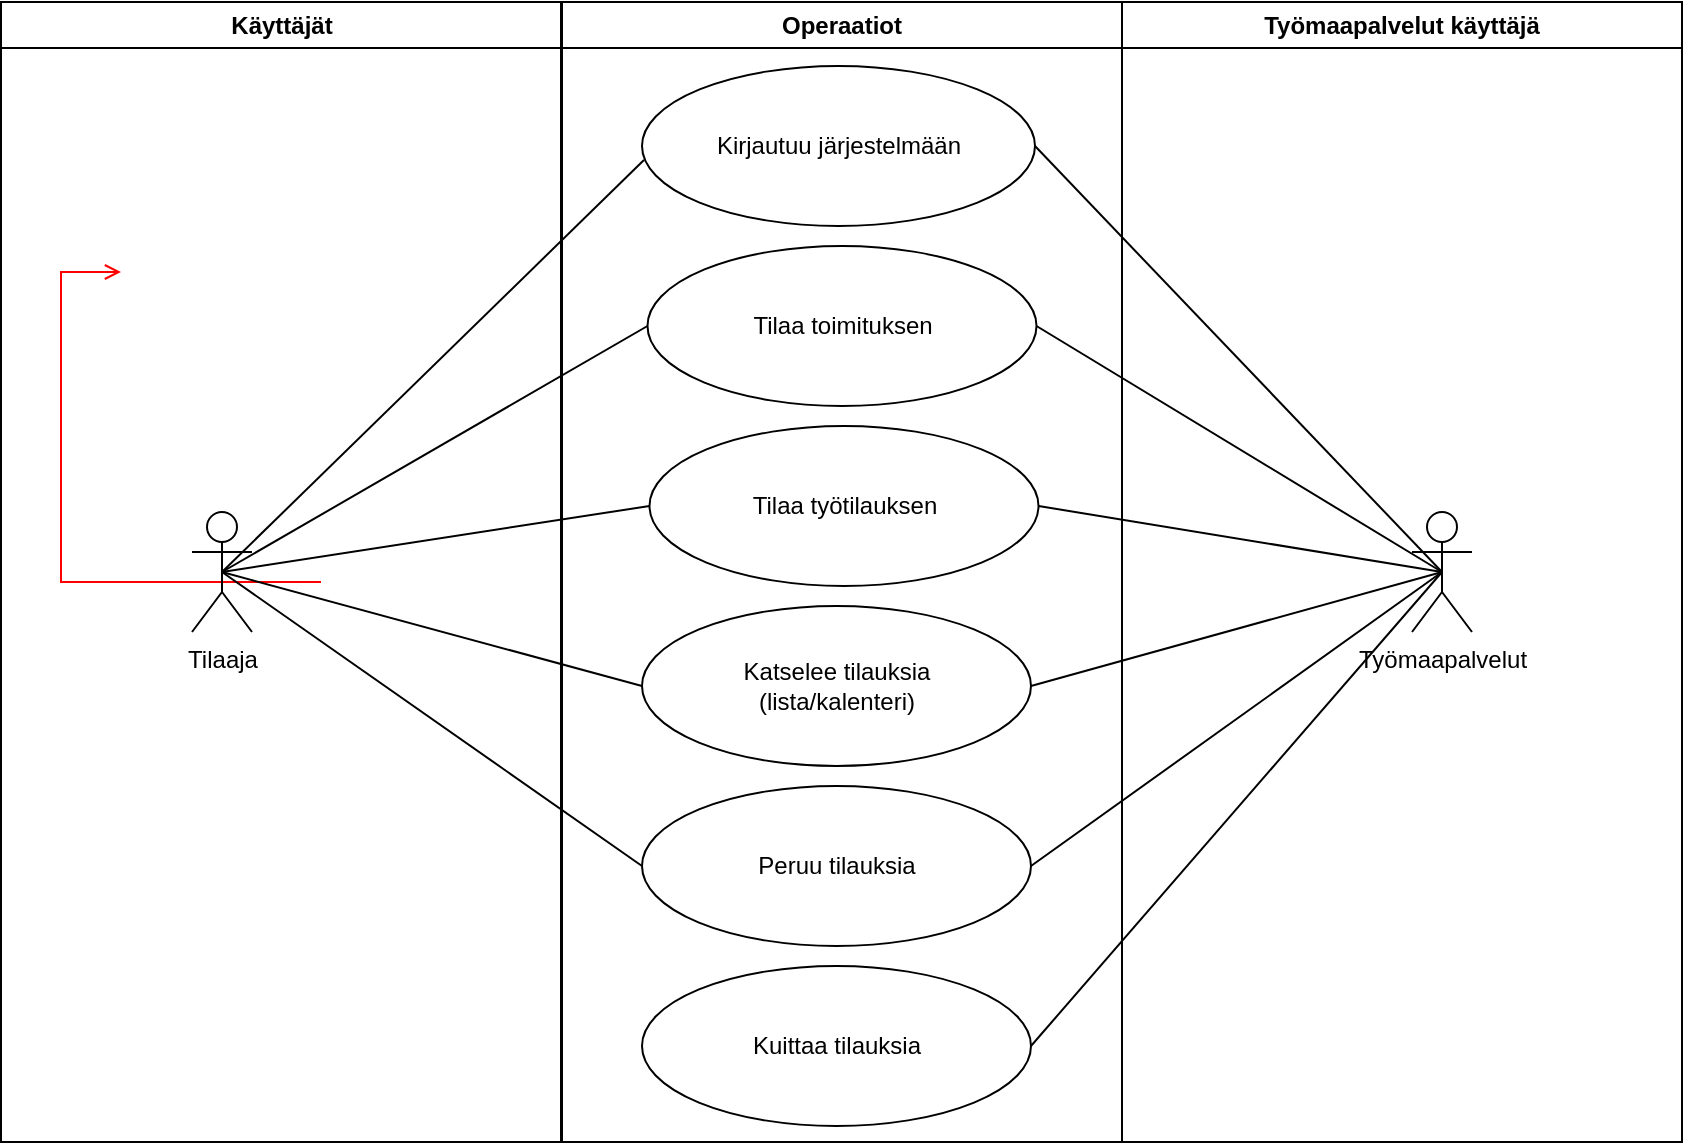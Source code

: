 <mxfile version="22.1.18" type="github">
  <diagram name="Page-1" id="e7e014a7-5840-1c2e-5031-d8a46d1fe8dd">
    <mxGraphModel dx="1434" dy="746" grid="1" gridSize="10" guides="1" tooltips="1" connect="1" arrows="1" fold="1" page="1" pageScale="1" pageWidth="1169" pageHeight="826" background="none" math="0" shadow="0">
      <root>
        <mxCell id="0" />
        <mxCell id="1" parent="0" />
        <mxCell id="2" value="Käyttäjät" style="swimlane;whiteSpace=wrap" parent="1" vertex="1">
          <mxGeometry x="164.5" y="128" width="280" height="570" as="geometry" />
        </mxCell>
        <mxCell id="12" value="" style="edgeStyle=elbowEdgeStyle;elbow=horizontal;strokeColor=#FF0000;endArrow=open;endFill=1;rounded=0" parent="2" source="10" edge="1">
          <mxGeometry width="100" height="100" relative="1" as="geometry">
            <mxPoint x="160" y="290" as="sourcePoint" />
            <mxPoint x="60" y="135" as="targetPoint" />
            <Array as="points">
              <mxPoint x="30" y="250" />
            </Array>
          </mxGeometry>
        </mxCell>
        <mxCell id="wTJZmwRIWWd_R5w7dIyM-42" value="Tilaaja" style="shape=umlActor;verticalLabelPosition=bottom;verticalAlign=top;html=1;outlineConnect=0;" vertex="1" parent="2">
          <mxGeometry x="95.5" y="255" width="30" height="60" as="geometry" />
        </mxCell>
        <mxCell id="3" value="Operaatiot" style="swimlane;whiteSpace=wrap" parent="1" vertex="1">
          <mxGeometry x="445" y="128" width="280" height="570" as="geometry" />
        </mxCell>
        <mxCell id="wTJZmwRIWWd_R5w7dIyM-43" value="Kirjautuu järjestelmään" style="ellipse;whiteSpace=wrap;html=1;" vertex="1" parent="3">
          <mxGeometry x="40" y="32" width="196.5" height="80" as="geometry" />
        </mxCell>
        <mxCell id="wTJZmwRIWWd_R5w7dIyM-44" value="Tilaa toimituksen" style="ellipse;whiteSpace=wrap;html=1;" vertex="1" parent="3">
          <mxGeometry x="42.75" y="122" width="194.5" height="80" as="geometry" />
        </mxCell>
        <mxCell id="wTJZmwRIWWd_R5w7dIyM-45" value="Katselee tilauksia&lt;br&gt;(lista/kalenteri)" style="ellipse;whiteSpace=wrap;html=1;" vertex="1" parent="3">
          <mxGeometry x="40" y="302" width="194.5" height="80" as="geometry" />
        </mxCell>
        <mxCell id="wTJZmwRIWWd_R5w7dIyM-50" value="Peruu tilauksia" style="ellipse;whiteSpace=wrap;html=1;" vertex="1" parent="3">
          <mxGeometry x="40" y="392" width="194.5" height="80" as="geometry" />
        </mxCell>
        <mxCell id="wTJZmwRIWWd_R5w7dIyM-53" value="Tilaa työtilauksen" style="ellipse;whiteSpace=wrap;html=1;" vertex="1" parent="3">
          <mxGeometry x="43.75" y="212" width="194.5" height="80" as="geometry" />
        </mxCell>
        <mxCell id="wTJZmwRIWWd_R5w7dIyM-56" value="Kuittaa tilauksia" style="ellipse;whiteSpace=wrap;html=1;" vertex="1" parent="3">
          <mxGeometry x="40" y="482" width="194.5" height="80" as="geometry" />
        </mxCell>
        <mxCell id="4" value="Työmaapalvelut käyttäjä" style="swimlane;whiteSpace=wrap;startSize=23;" parent="1" vertex="1">
          <mxGeometry x="725" y="128" width="280" height="570" as="geometry" />
        </mxCell>
        <mxCell id="wTJZmwRIWWd_R5w7dIyM-52" value="Työmaapalvelut" style="shape=umlActor;verticalLabelPosition=bottom;verticalAlign=top;html=1;outlineConnect=0;" vertex="1" parent="4">
          <mxGeometry x="145" y="255" width="30" height="60" as="geometry" />
        </mxCell>
        <mxCell id="wTJZmwRIWWd_R5w7dIyM-46" value="" style="endArrow=none;html=1;rounded=0;entryX=0;entryY=0.5;entryDx=0;entryDy=0;exitX=0.5;exitY=0.5;exitDx=0;exitDy=0;exitPerimeter=0;" edge="1" parent="1" source="wTJZmwRIWWd_R5w7dIyM-42" target="wTJZmwRIWWd_R5w7dIyM-45">
          <mxGeometry width="50" height="50" relative="1" as="geometry">
            <mxPoint x="295" y="240" as="sourcePoint" />
            <mxPoint x="610" y="360" as="targetPoint" />
          </mxGeometry>
        </mxCell>
        <mxCell id="wTJZmwRIWWd_R5w7dIyM-47" value="" style="endArrow=none;html=1;rounded=0;entryX=0;entryY=0.5;entryDx=0;entryDy=0;exitX=0.5;exitY=0.5;exitDx=0;exitDy=0;exitPerimeter=0;" edge="1" parent="1" source="wTJZmwRIWWd_R5w7dIyM-42" target="wTJZmwRIWWd_R5w7dIyM-44">
          <mxGeometry width="50" height="50" relative="1" as="geometry">
            <mxPoint x="310" y="250" as="sourcePoint" />
            <mxPoint x="498" y="390" as="targetPoint" />
          </mxGeometry>
        </mxCell>
        <mxCell id="wTJZmwRIWWd_R5w7dIyM-49" value="" style="endArrow=none;html=1;rounded=0;entryX=0.005;entryY=0.588;entryDx=0;entryDy=0;entryPerimeter=0;exitX=0.5;exitY=0.5;exitDx=0;exitDy=0;exitPerimeter=0;" edge="1" parent="1" source="wTJZmwRIWWd_R5w7dIyM-42" target="wTJZmwRIWWd_R5w7dIyM-43">
          <mxGeometry width="50" height="50" relative="1" as="geometry">
            <mxPoint x="310" y="250" as="sourcePoint" />
            <mxPoint x="610" y="360" as="targetPoint" />
          </mxGeometry>
        </mxCell>
        <mxCell id="wTJZmwRIWWd_R5w7dIyM-51" value="" style="endArrow=none;html=1;rounded=0;exitX=0;exitY=0.5;exitDx=0;exitDy=0;entryX=0.5;entryY=0.5;entryDx=0;entryDy=0;entryPerimeter=0;" edge="1" parent="1" source="wTJZmwRIWWd_R5w7dIyM-50" target="wTJZmwRIWWd_R5w7dIyM-42">
          <mxGeometry width="50" height="50" relative="1" as="geometry">
            <mxPoint x="560" y="410" as="sourcePoint" />
            <mxPoint x="610" y="360" as="targetPoint" />
          </mxGeometry>
        </mxCell>
        <mxCell id="wTJZmwRIWWd_R5w7dIyM-54" value="" style="endArrow=none;html=1;rounded=0;exitX=0;exitY=0.5;exitDx=0;exitDy=0;entryX=0.5;entryY=0.5;entryDx=0;entryDy=0;entryPerimeter=0;" edge="1" parent="1" source="wTJZmwRIWWd_R5w7dIyM-53" target="wTJZmwRIWWd_R5w7dIyM-42">
          <mxGeometry width="50" height="50" relative="1" as="geometry">
            <mxPoint x="560" y="410" as="sourcePoint" />
            <mxPoint x="610" y="360" as="targetPoint" />
          </mxGeometry>
        </mxCell>
        <mxCell id="wTJZmwRIWWd_R5w7dIyM-55" value="" style="endArrow=none;html=1;rounded=0;exitX=1;exitY=0.5;exitDx=0;exitDy=0;entryX=0.5;entryY=0.5;entryDx=0;entryDy=0;entryPerimeter=0;" edge="1" parent="1" source="wTJZmwRIWWd_R5w7dIyM-45" target="wTJZmwRIWWd_R5w7dIyM-52">
          <mxGeometry width="50" height="50" relative="1" as="geometry">
            <mxPoint x="560" y="410" as="sourcePoint" />
            <mxPoint x="610" y="360" as="targetPoint" />
          </mxGeometry>
        </mxCell>
        <mxCell id="wTJZmwRIWWd_R5w7dIyM-57" value="" style="endArrow=none;html=1;rounded=0;entryX=0.5;entryY=0.5;entryDx=0;entryDy=0;entryPerimeter=0;exitX=1;exitY=0.5;exitDx=0;exitDy=0;" edge="1" parent="1" source="wTJZmwRIWWd_R5w7dIyM-56" target="wTJZmwRIWWd_R5w7dIyM-52">
          <mxGeometry width="50" height="50" relative="1" as="geometry">
            <mxPoint x="460" y="410" as="sourcePoint" />
            <mxPoint x="510" y="360" as="targetPoint" />
          </mxGeometry>
        </mxCell>
        <mxCell id="wTJZmwRIWWd_R5w7dIyM-58" value="" style="endArrow=none;html=1;rounded=0;entryX=0.5;entryY=0.5;entryDx=0;entryDy=0;entryPerimeter=0;exitX=1;exitY=0.5;exitDx=0;exitDy=0;" edge="1" parent="1" source="wTJZmwRIWWd_R5w7dIyM-50" target="wTJZmwRIWWd_R5w7dIyM-52">
          <mxGeometry width="50" height="50" relative="1" as="geometry">
            <mxPoint x="460" y="410" as="sourcePoint" />
            <mxPoint x="510" y="360" as="targetPoint" />
          </mxGeometry>
        </mxCell>
        <mxCell id="wTJZmwRIWWd_R5w7dIyM-59" value="" style="endArrow=none;html=1;rounded=0;entryX=0.5;entryY=0.5;entryDx=0;entryDy=0;entryPerimeter=0;exitX=1;exitY=0.5;exitDx=0;exitDy=0;" edge="1" parent="1" source="wTJZmwRIWWd_R5w7dIyM-43" target="wTJZmwRIWWd_R5w7dIyM-52">
          <mxGeometry width="50" height="50" relative="1" as="geometry">
            <mxPoint x="460" y="410" as="sourcePoint" />
            <mxPoint x="510" y="360" as="targetPoint" />
          </mxGeometry>
        </mxCell>
        <mxCell id="wTJZmwRIWWd_R5w7dIyM-60" value="" style="endArrow=none;html=1;rounded=0;entryX=0.5;entryY=0.5;entryDx=0;entryDy=0;entryPerimeter=0;exitX=1;exitY=0.5;exitDx=0;exitDy=0;" edge="1" parent="1" source="wTJZmwRIWWd_R5w7dIyM-44" target="wTJZmwRIWWd_R5w7dIyM-52">
          <mxGeometry width="50" height="50" relative="1" as="geometry">
            <mxPoint x="460" y="410" as="sourcePoint" />
            <mxPoint x="510" y="360" as="targetPoint" />
          </mxGeometry>
        </mxCell>
        <mxCell id="wTJZmwRIWWd_R5w7dIyM-61" value="" style="endArrow=none;html=1;rounded=0;entryX=0.5;entryY=0.5;entryDx=0;entryDy=0;entryPerimeter=0;exitX=1;exitY=0.5;exitDx=0;exitDy=0;" edge="1" parent="1" source="wTJZmwRIWWd_R5w7dIyM-53" target="wTJZmwRIWWd_R5w7dIyM-52">
          <mxGeometry width="50" height="50" relative="1" as="geometry">
            <mxPoint x="460" y="410" as="sourcePoint" />
            <mxPoint x="510" y="360" as="targetPoint" />
          </mxGeometry>
        </mxCell>
      </root>
    </mxGraphModel>
  </diagram>
</mxfile>
